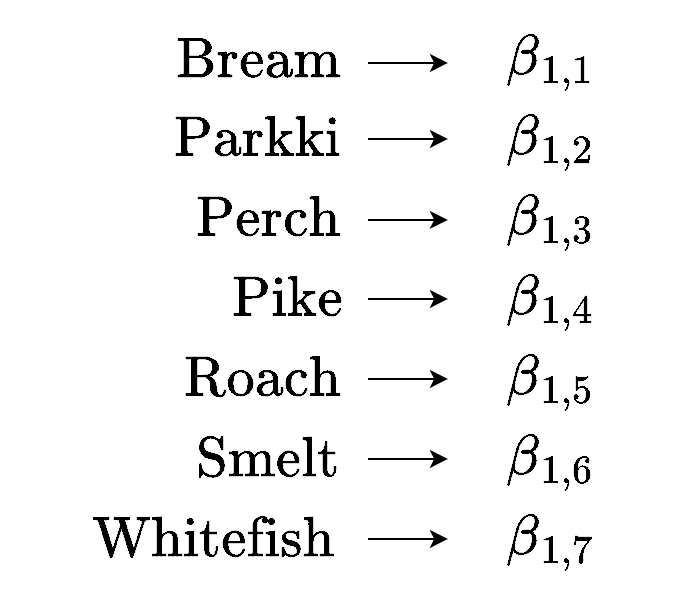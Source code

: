 <mxfile version="13.0.3" type="device"><diagram id="ysKRrkyC6qSpX2iQuETs" name="Page-1"><mxGraphModel dx="937" dy="563" grid="1" gridSize="10" guides="1" tooltips="1" connect="1" arrows="1" fold="1" page="1" pageScale="1" pageWidth="850" pageHeight="1100" math="1" shadow="0"><root><mxCell id="0"/><mxCell id="1" parent="0"/><mxCell id="4kbpWwV2RPvLveM0zu-l-7" value="&lt;font style=&quot;font-size: 24px&quot;&gt;$$\text{Bream}$$&lt;/font&gt;" style="text;html=1;strokeColor=none;fillColor=none;align=center;verticalAlign=middle;whiteSpace=wrap;rounded=0;" parent="1" vertex="1"><mxGeometry x="285" y="250" width="90" height="29.25" as="geometry"/></mxCell><mxCell id="4kbpWwV2RPvLveM0zu-l-8" value="&lt;font style=&quot;font-size: 24px&quot;&gt;$$\beta_{1, 1}$$&lt;/font&gt;" style="text;html=1;strokeColor=none;fillColor=none;align=center;verticalAlign=middle;whiteSpace=wrap;rounded=0;" parent="1" vertex="1"><mxGeometry x="456" y="254.62" width="40" height="20" as="geometry"/></mxCell><mxCell id="4kbpWwV2RPvLveM0zu-l-19" value="&lt;font style=&quot;font-size: 24px&quot;&gt;$$\text{Parkki}$$&lt;/font&gt;" style="text;html=1;strokeColor=none;fillColor=none;align=center;verticalAlign=middle;whiteSpace=wrap;rounded=0;" parent="1" vertex="1"><mxGeometry x="285" y="290" width="90" height="29.25" as="geometry"/></mxCell><mxCell id="4kbpWwV2RPvLveM0zu-l-20" value="&lt;font style=&quot;font-size: 24px&quot;&gt;$$\text{Perch}$$&lt;/font&gt;" style="text;html=1;strokeColor=none;fillColor=none;align=center;verticalAlign=middle;whiteSpace=wrap;rounded=0;" parent="1" vertex="1"><mxGeometry x="295" y="330.35" width="80" height="29.53" as="geometry"/></mxCell><mxCell id="4kbpWwV2RPvLveM0zu-l-21" value="&lt;font style=&quot;font-size: 24px&quot;&gt;$$\text{Pike}$$&lt;/font&gt;" style="text;html=1;strokeColor=none;fillColor=none;align=center;verticalAlign=middle;whiteSpace=wrap;rounded=0;" parent="1" vertex="1"><mxGeometry x="315" y="369.99" width="60" height="29.25" as="geometry"/></mxCell><mxCell id="4kbpWwV2RPvLveM0zu-l-22" value="&lt;meta http-equiv=&quot;content-type&quot; content=&quot;text/html; charset=utf-8&quot; style=&quot;&quot;&gt;&lt;span style=&quot;font-family: Helvetica; font-size: 24px; font-style: normal; font-variant-ligatures: normal; font-variant-caps: normal; font-weight: 400; letter-spacing: normal; orphans: 2; text-align: center; text-indent: 0px; text-transform: none; widows: 2; word-spacing: 0px; -webkit-text-stroke-width: 0px; background-color: rgb(248, 249, 250); text-decoration-style: initial; text-decoration-color: initial; float: none; display: inline !important;&quot;&gt;$$\text{Roach}$$&lt;/span&gt;" style="text;html=1;strokeColor=none;fillColor=none;align=center;verticalAlign=middle;whiteSpace=wrap;rounded=0;" parent="1" vertex="1"><mxGeometry x="290" y="409.99" width="85" height="29.25" as="geometry"/></mxCell><mxCell id="4kbpWwV2RPvLveM0zu-l-23" value="&lt;span style=&quot;font-family: &amp;#34;helvetica&amp;#34; ; font-size: 24px ; font-style: normal ; font-weight: 400 ; letter-spacing: normal ; text-align: center ; text-indent: 0px ; text-transform: none ; word-spacing: 0px ; background-color: rgb(248 , 249 , 250) ; float: none ; display: inline&quot;&gt;$$\text{Smelt}$$&lt;/span&gt;" style="text;html=1;strokeColor=none;fillColor=none;align=center;verticalAlign=middle;whiteSpace=wrap;rounded=0;" parent="1" vertex="1"><mxGeometry x="295" y="449.99" width="80" height="29.25" as="geometry"/></mxCell><mxCell id="4kbpWwV2RPvLveM0zu-l-24" value="&lt;span style=&quot;font-family: &amp;#34;helvetica&amp;#34; ; font-size: 24px ; font-style: normal ; font-weight: 400 ; letter-spacing: normal ; text-align: center ; text-indent: 0px ; text-transform: none ; word-spacing: 0px ; background-color: rgb(248 , 249 , 250) ; float: none ; display: inline&quot;&gt;$$\text{Whitefish}$$&lt;/span&gt;" style="text;html=1;strokeColor=none;fillColor=none;align=center;verticalAlign=middle;whiteSpace=wrap;rounded=0;" parent="1" vertex="1"><mxGeometry x="240" y="490" width="135" height="29.25" as="geometry"/></mxCell><mxCell id="zxJZBnEt6Ix80ZZEICln-4" value="&lt;font style=&quot;font-size: 24px&quot;&gt;$$\beta_{1, 2}$$&lt;/font&gt;" style="text;html=1;strokeColor=none;fillColor=none;align=center;verticalAlign=middle;whiteSpace=wrap;rounded=0;" parent="1" vertex="1"><mxGeometry x="456" y="294.62" width="40" height="20" as="geometry"/></mxCell><mxCell id="zxJZBnEt6Ix80ZZEICln-7" value="&lt;font style=&quot;font-size: 24px&quot;&gt;$$\beta_{1, 3}$$&lt;/font&gt;" style="text;html=1;strokeColor=none;fillColor=none;align=center;verticalAlign=middle;whiteSpace=wrap;rounded=0;" parent="1" vertex="1"><mxGeometry x="456" y="335.1" width="40" height="20" as="geometry"/></mxCell><mxCell id="zxJZBnEt6Ix80ZZEICln-10" value="&lt;font style=&quot;font-size: 24px&quot;&gt;$$\beta_{1, 4}$$&lt;/font&gt;" style="text;html=1;strokeColor=none;fillColor=none;align=center;verticalAlign=middle;whiteSpace=wrap;rounded=0;" parent="1" vertex="1"><mxGeometry x="456" y="374.61" width="40" height="20" as="geometry"/></mxCell><mxCell id="zxJZBnEt6Ix80ZZEICln-13" value="&lt;font style=&quot;font-size: 24px&quot;&gt;$$\beta_{1, 5}$$&lt;/font&gt;" style="text;html=1;strokeColor=none;fillColor=none;align=center;verticalAlign=middle;whiteSpace=wrap;rounded=0;" parent="1" vertex="1"><mxGeometry x="456" y="414.61" width="40" height="20" as="geometry"/></mxCell><mxCell id="zxJZBnEt6Ix80ZZEICln-16" value="&lt;font style=&quot;font-size: 24px&quot;&gt;$$\beta_{1, 6}$$&lt;/font&gt;" style="text;html=1;strokeColor=none;fillColor=none;align=center;verticalAlign=middle;whiteSpace=wrap;rounded=0;" parent="1" vertex="1"><mxGeometry x="456" y="454.61" width="40" height="20" as="geometry"/></mxCell><mxCell id="zxJZBnEt6Ix80ZZEICln-19" value="&lt;font style=&quot;font-size: 24px&quot;&gt;$$\beta_{1, 7}$$&lt;/font&gt;" style="text;html=1;strokeColor=none;fillColor=none;align=center;verticalAlign=middle;whiteSpace=wrap;rounded=0;" parent="1" vertex="1"><mxGeometry x="456" y="494.61" width="40" height="20" as="geometry"/></mxCell><mxCell id="zxJZBnEt6Ix80ZZEICln-21" value="" style="endArrow=classic;html=1;" parent="1" edge="1"><mxGeometry width="50" height="50" relative="1" as="geometry"><mxPoint x="385" y="266.46" as="sourcePoint"/><mxPoint x="425" y="266.46" as="targetPoint"/></mxGeometry></mxCell><mxCell id="zxJZBnEt6Ix80ZZEICln-22" value="" style="endArrow=classic;html=1;" parent="1" edge="1"><mxGeometry width="50" height="50" relative="1" as="geometry"><mxPoint x="385" y="304.46" as="sourcePoint"/><mxPoint x="425" y="304.46" as="targetPoint"/></mxGeometry></mxCell><mxCell id="zxJZBnEt6Ix80ZZEICln-23" value="" style="endArrow=classic;html=1;" parent="1" edge="1"><mxGeometry width="50" height="50" relative="1" as="geometry"><mxPoint x="385" y="344.94" as="sourcePoint"/><mxPoint x="425" y="344.94" as="targetPoint"/></mxGeometry></mxCell><mxCell id="zxJZBnEt6Ix80ZZEICln-24" value="" style="endArrow=classic;html=1;" parent="1" edge="1"><mxGeometry width="50" height="50" relative="1" as="geometry"><mxPoint x="385" y="384.45" as="sourcePoint"/><mxPoint x="425" y="384.45" as="targetPoint"/></mxGeometry></mxCell><mxCell id="zxJZBnEt6Ix80ZZEICln-26" value="" style="endArrow=classic;html=1;" parent="1" edge="1"><mxGeometry width="50" height="50" relative="1" as="geometry"><mxPoint x="385" y="424.45" as="sourcePoint"/><mxPoint x="425" y="424.45" as="targetPoint"/></mxGeometry></mxCell><mxCell id="zxJZBnEt6Ix80ZZEICln-27" value="" style="endArrow=classic;html=1;" parent="1" edge="1"><mxGeometry width="50" height="50" relative="1" as="geometry"><mxPoint x="385" y="464.45" as="sourcePoint"/><mxPoint x="425" y="464.45" as="targetPoint"/></mxGeometry></mxCell><mxCell id="zxJZBnEt6Ix80ZZEICln-28" value="" style="endArrow=classic;html=1;" parent="1" edge="1"><mxGeometry width="50" height="50" relative="1" as="geometry"><mxPoint x="385" y="504.45" as="sourcePoint"/><mxPoint x="425" y="504.45" as="targetPoint"/></mxGeometry></mxCell></root></mxGraphModel></diagram></mxfile>